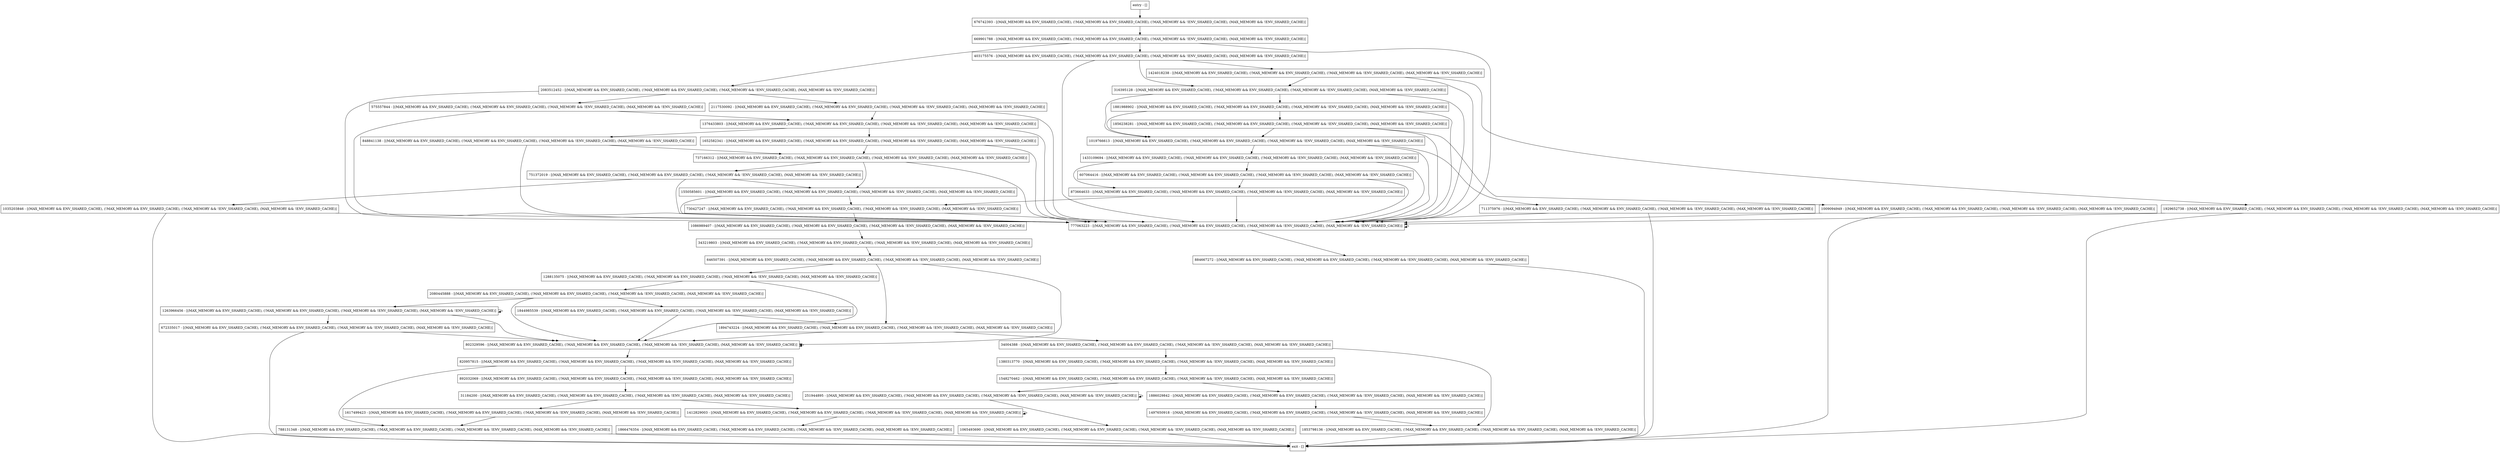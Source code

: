 digraph getEnvironment {
node [shape=record];
672335017 [label="672335017 - [(MAX_MEMORY && ENV_SHARED_CACHE), (!MAX_MEMORY && ENV_SHARED_CACHE), (!MAX_MEMORY && !ENV_SHARED_CACHE), (MAX_MEMORY && !ENV_SHARED_CACHE)]"];
1881988902 [label="1881988902 - [(MAX_MEMORY && ENV_SHARED_CACHE), (!MAX_MEMORY && ENV_SHARED_CACHE), (!MAX_MEMORY && !ENV_SHARED_CACHE), (MAX_MEMORY && !ENV_SHARED_CACHE)]"];
1433109694 [label="1433109694 - [(MAX_MEMORY && ENV_SHARED_CACHE), (!MAX_MEMORY && ENV_SHARED_CACHE), (!MAX_MEMORY && !ENV_SHARED_CACHE), (MAX_MEMORY && !ENV_SHARED_CACHE)]"];
1652582341 [label="1652582341 - [(MAX_MEMORY && ENV_SHARED_CACHE), (!MAX_MEMORY && ENV_SHARED_CACHE), (!MAX_MEMORY && !ENV_SHARED_CACHE), (MAX_MEMORY && !ENV_SHARED_CACHE)]"];
751372019 [label="751372019 - [(MAX_MEMORY && ENV_SHARED_CACHE), (!MAX_MEMORY && ENV_SHARED_CACHE), (!MAX_MEMORY && !ENV_SHARED_CACHE), (MAX_MEMORY && !ENV_SHARED_CACHE)]"];
1886029842 [label="1886029842 - [(MAX_MEMORY && ENV_SHARED_CACHE), (!MAX_MEMORY && ENV_SHARED_CACHE), (!MAX_MEMORY && !ENV_SHARED_CACHE), (MAX_MEMORY && !ENV_SHARED_CACHE)]"];
1035203846 [label="1035203846 - [(MAX_MEMORY && ENV_SHARED_CACHE), (!MAX_MEMORY && ENV_SHARED_CACHE), (!MAX_MEMORY && !ENV_SHARED_CACHE), (MAX_MEMORY && !ENV_SHARED_CACHE)]"];
730427247 [label="730427247 - [(MAX_MEMORY && ENV_SHARED_CACHE), (!MAX_MEMORY && ENV_SHARED_CACHE), (!MAX_MEMORY && !ENV_SHARED_CACHE), (MAX_MEMORY && !ENV_SHARED_CACHE)]"];
34004388 [label="34004388 - [(MAX_MEMORY && ENV_SHARED_CACHE), (!MAX_MEMORY && ENV_SHARED_CACHE), (!MAX_MEMORY && !ENV_SHARED_CACHE), (MAX_MEMORY && !ENV_SHARED_CACHE)]"];
1019766613 [label="1019766613 - [(MAX_MEMORY && ENV_SHARED_CACHE), (!MAX_MEMORY && ENV_SHARED_CACHE), (!MAX_MEMORY && !ENV_SHARED_CACHE), (MAX_MEMORY && !ENV_SHARED_CACHE)]"];
1550585601 [label="1550585601 - [(MAX_MEMORY && ENV_SHARED_CACHE), (!MAX_MEMORY && ENV_SHARED_CACHE), (!MAX_MEMORY && !ENV_SHARED_CACHE), (MAX_MEMORY && !ENV_SHARED_CACHE)]"];
403175576 [label="403175576 - [(MAX_MEMORY && ENV_SHARED_CACHE), (!MAX_MEMORY && ENV_SHARED_CACHE), (!MAX_MEMORY && !ENV_SHARED_CACHE), (MAX_MEMORY && !ENV_SHARED_CACHE)]"];
1412829003 [label="1412829003 - [(MAX_MEMORY && ENV_SHARED_CACHE), (!MAX_MEMORY && ENV_SHARED_CACHE), (!MAX_MEMORY && !ENV_SHARED_CACHE), (MAX_MEMORY && !ENV_SHARED_CACHE)]"];
848841138 [label="848841138 - [(MAX_MEMORY && ENV_SHARED_CACHE), (!MAX_MEMORY && ENV_SHARED_CACHE), (!MAX_MEMORY && !ENV_SHARED_CACHE), (MAX_MEMORY && !ENV_SHARED_CACHE)]"];
788131348 [label="788131348 - [(MAX_MEMORY && ENV_SHARED_CACHE), (!MAX_MEMORY && ENV_SHARED_CACHE), (!MAX_MEMORY && !ENV_SHARED_CACHE), (MAX_MEMORY && !ENV_SHARED_CACHE)]"];
646507391 [label="646507391 - [(MAX_MEMORY && ENV_SHARED_CACHE), (!MAX_MEMORY && ENV_SHARED_CACHE), (!MAX_MEMORY && !ENV_SHARED_CACHE), (MAX_MEMORY && !ENV_SHARED_CACHE)]"];
1424018238 [label="1424018238 - [(MAX_MEMORY && ENV_SHARED_CACHE), (!MAX_MEMORY && ENV_SHARED_CACHE), (!MAX_MEMORY && !ENV_SHARED_CACHE), (MAX_MEMORY && !ENV_SHARED_CACHE)]"];
1376433803 [label="1376433803 - [(MAX_MEMORY && ENV_SHARED_CACHE), (!MAX_MEMORY && ENV_SHARED_CACHE), (!MAX_MEMORY && !ENV_SHARED_CACHE), (MAX_MEMORY && !ENV_SHARED_CACHE)]"];
820957815 [label="820957815 - [(MAX_MEMORY && ENV_SHARED_CACHE), (!MAX_MEMORY && ENV_SHARED_CACHE), (!MAX_MEMORY && !ENV_SHARED_CACHE), (MAX_MEMORY && !ENV_SHARED_CACHE)]"];
607064416 [label="607064416 - [(MAX_MEMORY && ENV_SHARED_CACHE), (!MAX_MEMORY && ENV_SHARED_CACHE), (!MAX_MEMORY && !ENV_SHARED_CACHE), (MAX_MEMORY && !ENV_SHARED_CACHE)]"];
entry [label="entry - []"];
exit [label="exit - []"];
1844985539 [label="1844985539 - [(MAX_MEMORY && ENV_SHARED_CACHE), (!MAX_MEMORY && ENV_SHARED_CACHE), (!MAX_MEMORY && !ENV_SHARED_CACHE), (MAX_MEMORY && !ENV_SHARED_CACHE)]"];
1086989407 [label="1086989407 - [(MAX_MEMORY && ENV_SHARED_CACHE), (!MAX_MEMORY && ENV_SHARED_CACHE), (!MAX_MEMORY && !ENV_SHARED_CACHE), (MAX_MEMORY && !ENV_SHARED_CACHE)]"];
1009094949 [label="1009094949 - [(MAX_MEMORY && ENV_SHARED_CACHE), (!MAX_MEMORY && ENV_SHARED_CACHE), (!MAX_MEMORY && !ENV_SHARED_CACHE), (MAX_MEMORY && !ENV_SHARED_CACHE)]"];
1263966456 [label="1263966456 - [(MAX_MEMORY && ENV_SHARED_CACHE), (!MAX_MEMORY && ENV_SHARED_CACHE), (!MAX_MEMORY && !ENV_SHARED_CACHE), (MAX_MEMORY && !ENV_SHARED_CACHE)]"];
31184200 [label="31184200 - [(MAX_MEMORY && ENV_SHARED_CACHE), (!MAX_MEMORY && ENV_SHARED_CACHE), (!MAX_MEMORY && !ENV_SHARED_CACHE), (MAX_MEMORY && !ENV_SHARED_CACHE)]"];
711375976 [label="711375976 - [(MAX_MEMORY && ENV_SHARED_CACHE), (!MAX_MEMORY && ENV_SHARED_CACHE), (!MAX_MEMORY && !ENV_SHARED_CACHE), (MAX_MEMORY && !ENV_SHARED_CACHE)]"];
1497650918 [label="1497650918 - [(MAX_MEMORY && ENV_SHARED_CACHE), (!MAX_MEMORY && ENV_SHARED_CACHE), (!MAX_MEMORY && !ENV_SHARED_CACHE), (MAX_MEMORY && !ENV_SHARED_CACHE)]"];
669901788 [label="669901788 - [(MAX_MEMORY && ENV_SHARED_CACHE), (!MAX_MEMORY && ENV_SHARED_CACHE), (!MAX_MEMORY && !ENV_SHARED_CACHE), (MAX_MEMORY && !ENV_SHARED_CACHE)]"];
2117530092 [label="2117530092 - [(MAX_MEMORY && ENV_SHARED_CACHE), (!MAX_MEMORY && ENV_SHARED_CACHE), (!MAX_MEMORY && !ENV_SHARED_CACHE), (MAX_MEMORY && !ENV_SHARED_CACHE)]"];
1856238281 [label="1856238281 - [(MAX_MEMORY && ENV_SHARED_CACHE), (!MAX_MEMORY && ENV_SHARED_CACHE), (!MAX_MEMORY && !ENV_SHARED_CACHE), (MAX_MEMORY && !ENV_SHARED_CACHE)]"];
251944895 [label="251944895 - [(MAX_MEMORY && ENV_SHARED_CACHE), (!MAX_MEMORY && ENV_SHARED_CACHE), (!MAX_MEMORY && !ENV_SHARED_CACHE), (MAX_MEMORY && !ENV_SHARED_CACHE)]"];
343219803 [label="343219803 - [(MAX_MEMORY && ENV_SHARED_CACHE), (!MAX_MEMORY && ENV_SHARED_CACHE), (!MAX_MEMORY && !ENV_SHARED_CACHE), (MAX_MEMORY && !ENV_SHARED_CACHE)]"];
2080445888 [label="2080445888 - [(MAX_MEMORY && ENV_SHARED_CACHE), (!MAX_MEMORY && ENV_SHARED_CACHE), (!MAX_MEMORY && !ENV_SHARED_CACHE), (MAX_MEMORY && !ENV_SHARED_CACHE)]"];
802329596 [label="802329596 - [(MAX_MEMORY && ENV_SHARED_CACHE), (!MAX_MEMORY && ENV_SHARED_CACHE), (!MAX_MEMORY && !ENV_SHARED_CACHE), (MAX_MEMORY && !ENV_SHARED_CACHE)]"];
1853798136 [label="1853798136 - [(MAX_MEMORY && ENV_SHARED_CACHE), (!MAX_MEMORY && ENV_SHARED_CACHE), (!MAX_MEMORY && !ENV_SHARED_CACHE), (MAX_MEMORY && !ENV_SHARED_CACHE)]"];
1065493690 [label="1065493690 - [(MAX_MEMORY && ENV_SHARED_CACHE), (!MAX_MEMORY && ENV_SHARED_CACHE), (!MAX_MEMORY && !ENV_SHARED_CACHE), (MAX_MEMORY && !ENV_SHARED_CACHE)]"];
1380313770 [label="1380313770 - [(MAX_MEMORY && ENV_SHARED_CACHE), (!MAX_MEMORY && ENV_SHARED_CACHE), (!MAX_MEMORY && !ENV_SHARED_CACHE), (MAX_MEMORY && !ENV_SHARED_CACHE)]"];
873664633 [label="873664633 - [(MAX_MEMORY && ENV_SHARED_CACHE), (!MAX_MEMORY && ENV_SHARED_CACHE), (!MAX_MEMORY && !ENV_SHARED_CACHE), (MAX_MEMORY && !ENV_SHARED_CACHE)]"];
884667272 [label="884667272 - [(MAX_MEMORY && ENV_SHARED_CACHE), (!MAX_MEMORY && ENV_SHARED_CACHE), (!MAX_MEMORY && !ENV_SHARED_CACHE), (MAX_MEMORY && !ENV_SHARED_CACHE)]"];
676742393 [label="676742393 - [(MAX_MEMORY && ENV_SHARED_CACHE), (!MAX_MEMORY && ENV_SHARED_CACHE), (!MAX_MEMORY && !ENV_SHARED_CACHE), (MAX_MEMORY && !ENV_SHARED_CACHE)]"];
1617499423 [label="1617499423 - [(MAX_MEMORY && ENV_SHARED_CACHE), (!MAX_MEMORY && ENV_SHARED_CACHE), (!MAX_MEMORY && !ENV_SHARED_CACHE), (MAX_MEMORY && !ENV_SHARED_CACHE)]"];
737166312 [label="737166312 - [(MAX_MEMORY && ENV_SHARED_CACHE), (!MAX_MEMORY && ENV_SHARED_CACHE), (!MAX_MEMORY && !ENV_SHARED_CACHE), (MAX_MEMORY && !ENV_SHARED_CACHE)]"];
1929652738 [label="1929652738 - [(MAX_MEMORY && ENV_SHARED_CACHE), (!MAX_MEMORY && ENV_SHARED_CACHE), (!MAX_MEMORY && !ENV_SHARED_CACHE), (MAX_MEMORY && !ENV_SHARED_CACHE)]"];
1288135075 [label="1288135075 - [(MAX_MEMORY && ENV_SHARED_CACHE), (!MAX_MEMORY && ENV_SHARED_CACHE), (!MAX_MEMORY && !ENV_SHARED_CACHE), (MAX_MEMORY && !ENV_SHARED_CACHE)]"];
1548270462 [label="1548270462 - [(MAX_MEMORY && ENV_SHARED_CACHE), (!MAX_MEMORY && ENV_SHARED_CACHE), (!MAX_MEMORY && !ENV_SHARED_CACHE), (MAX_MEMORY && !ENV_SHARED_CACHE)]"];
316395128 [label="316395128 - [(MAX_MEMORY && ENV_SHARED_CACHE), (!MAX_MEMORY && ENV_SHARED_CACHE), (!MAX_MEMORY && !ENV_SHARED_CACHE), (MAX_MEMORY && !ENV_SHARED_CACHE)]"];
2083512452 [label="2083512452 - [(MAX_MEMORY && ENV_SHARED_CACHE), (!MAX_MEMORY && ENV_SHARED_CACHE), (!MAX_MEMORY && !ENV_SHARED_CACHE), (MAX_MEMORY && !ENV_SHARED_CACHE)]"];
892032069 [label="892032069 - [(MAX_MEMORY && ENV_SHARED_CACHE), (!MAX_MEMORY && ENV_SHARED_CACHE), (!MAX_MEMORY && !ENV_SHARED_CACHE), (MAX_MEMORY && !ENV_SHARED_CACHE)]"];
1866476354 [label="1866476354 - [(MAX_MEMORY && ENV_SHARED_CACHE), (!MAX_MEMORY && ENV_SHARED_CACHE), (!MAX_MEMORY && !ENV_SHARED_CACHE), (MAX_MEMORY && !ENV_SHARED_CACHE)]"];
777063223 [label="777063223 - [(MAX_MEMORY && ENV_SHARED_CACHE), (!MAX_MEMORY && ENV_SHARED_CACHE), (!MAX_MEMORY && !ENV_SHARED_CACHE), (MAX_MEMORY && !ENV_SHARED_CACHE)]"];
1894743224 [label="1894743224 - [(MAX_MEMORY && ENV_SHARED_CACHE), (!MAX_MEMORY && ENV_SHARED_CACHE), (!MAX_MEMORY && !ENV_SHARED_CACHE), (MAX_MEMORY && !ENV_SHARED_CACHE)]"];
575557844 [label="575557844 - [(MAX_MEMORY && ENV_SHARED_CACHE), (!MAX_MEMORY && ENV_SHARED_CACHE), (!MAX_MEMORY && !ENV_SHARED_CACHE), (MAX_MEMORY && !ENV_SHARED_CACHE)]"];
entry;
exit;
672335017 -> exit;
672335017 -> 802329596;
1881988902 -> 1019766613;
1881988902 -> 777063223;
1881988902 -> 1856238281;
1433109694 -> 607064416;
1433109694 -> 777063223;
1433109694 -> 873664633;
1652582341 -> 737166312;
1652582341 -> 777063223;
751372019 -> 1550585601;
751372019 -> 777063223;
751372019 -> 1035203846;
1886029842 -> 1497650918;
1035203846 -> exit;
1035203846 -> 777063223;
730427247 -> 1086989407;
730427247 -> 777063223;
34004388 -> 1853798136;
34004388 -> 1380313770;
1019766613 -> 1433109694;
1019766613 -> 777063223;
1019766613 -> 711375976;
1550585601 -> 730427247;
1550585601 -> 777063223;
403175576 -> 777063223;
403175576 -> 1424018238;
403175576 -> 316395128;
1412829003 -> 1866476354;
1412829003 -> 1412829003;
848841138 -> 737166312;
848841138 -> 777063223;
788131348 -> exit;
646507391 -> 802329596;
646507391 -> 1288135075;
646507391 -> 1894743224;
1424018238 -> 1929652738;
1424018238 -> 777063223;
1424018238 -> 316395128;
1376433803 -> 1652582341;
1376433803 -> 848841138;
1376433803 -> 777063223;
820957815 -> 892032069;
820957815 -> 788131348;
607064416 -> 777063223;
607064416 -> 873664633;
entry -> 676742393;
1844985539 -> 802329596;
1844985539 -> 1894743224;
1086989407 -> 343219803;
1009094949 -> exit;
1009094949 -> 777063223;
1263966456 -> 672335017;
1263966456 -> 802329596;
1263966456 -> 1263966456;
31184200 -> 1617499423;
31184200 -> 1412829003;
711375976 -> exit;
711375976 -> 777063223;
1497650918 -> 1853798136;
669901788 -> 2083512452;
669901788 -> 403175576;
669901788 -> 777063223;
2117530092 -> 777063223;
2117530092 -> 1376433803;
1856238281 -> 1019766613;
1856238281 -> 1009094949;
1856238281 -> 777063223;
251944895 -> 1065493690;
251944895 -> 251944895;
343219803 -> 646507391;
2080445888 -> 1844985539;
2080445888 -> 802329596;
2080445888 -> 1263966456;
802329596 -> 820957815;
802329596 -> 802329596;
1853798136 -> exit;
1065493690 -> exit;
1380313770 -> 1548270462;
873664633 -> 730427247;
873664633 -> 777063223;
884667272 -> exit;
676742393 -> 669901788;
1617499423 -> 788131348;
737166312 -> 751372019;
737166312 -> 1550585601;
737166312 -> 777063223;
1929652738 -> exit;
1929652738 -> 777063223;
1288135075 -> 2080445888;
1288135075 -> 802329596;
1548270462 -> 1886029842;
1548270462 -> 251944895;
316395128 -> 1019766613;
316395128 -> 777063223;
316395128 -> 1881988902;
2083512452 -> 777063223;
2083512452 -> 2117530092;
2083512452 -> 575557844;
892032069 -> 31184200;
1866476354 -> exit;
777063223 -> 777063223;
777063223 -> 884667272;
1894743224 -> 34004388;
1894743224 -> 802329596;
575557844 -> 777063223;
575557844 -> 1376433803;
}
